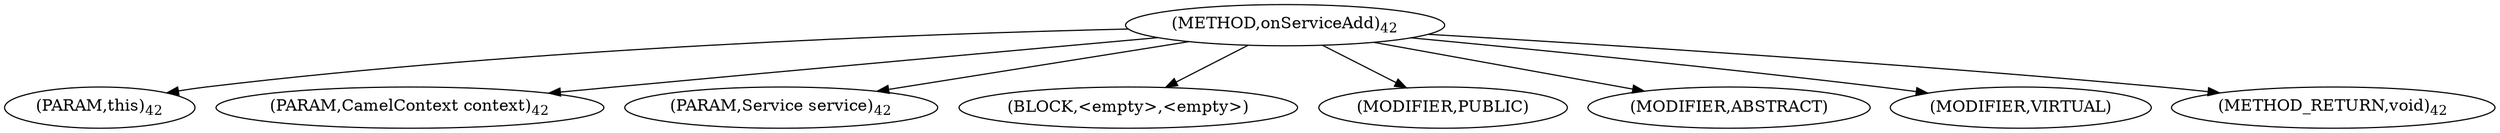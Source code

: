 digraph "onServiceAdd" {  
"26" [label = <(METHOD,onServiceAdd)<SUB>42</SUB>> ]
"27" [label = <(PARAM,this)<SUB>42</SUB>> ]
"28" [label = <(PARAM,CamelContext context)<SUB>42</SUB>> ]
"29" [label = <(PARAM,Service service)<SUB>42</SUB>> ]
"30" [label = <(BLOCK,&lt;empty&gt;,&lt;empty&gt;)> ]
"31" [label = <(MODIFIER,PUBLIC)> ]
"32" [label = <(MODIFIER,ABSTRACT)> ]
"33" [label = <(MODIFIER,VIRTUAL)> ]
"34" [label = <(METHOD_RETURN,void)<SUB>42</SUB>> ]
  "26" -> "27" 
  "26" -> "28" 
  "26" -> "29" 
  "26" -> "30" 
  "26" -> "31" 
  "26" -> "32" 
  "26" -> "33" 
  "26" -> "34" 
}
